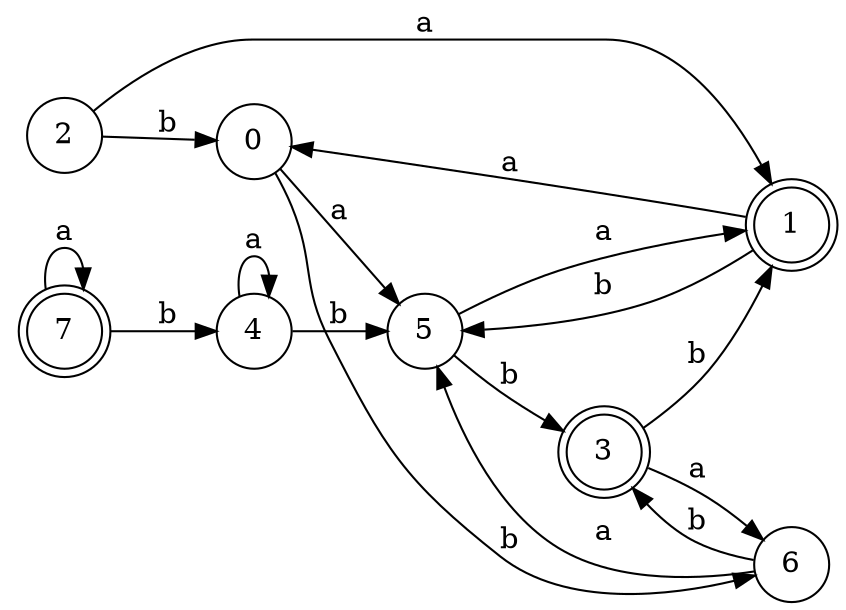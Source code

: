 digraph n7_5 {
__start0 [label="" shape="none"];

rankdir=LR;
size="8,5";

s0 [style="filled", color="black", fillcolor="white" shape="circle", label="0"];
s1 [style="rounded,filled", color="black", fillcolor="white" shape="doublecircle", label="1"];
s2 [style="filled", color="black", fillcolor="white" shape="circle", label="2"];
s3 [style="rounded,filled", color="black", fillcolor="white" shape="doublecircle", label="3"];
s4 [style="filled", color="black", fillcolor="white" shape="circle", label="4"];
s5 [style="filled", color="black", fillcolor="white" shape="circle", label="5"];
s6 [style="filled", color="black", fillcolor="white" shape="circle", label="6"];
s7 [style="rounded,filled", color="black", fillcolor="white" shape="doublecircle", label="7"];
s0 -> s5 [label="a"];
s0 -> s6 [label="b"];
s1 -> s0 [label="a"];
s1 -> s5 [label="b"];
s2 -> s1 [label="a"];
s2 -> s0 [label="b"];
s3 -> s6 [label="a"];
s3 -> s1 [label="b"];
s4 -> s4 [label="a"];
s4 -> s5 [label="b"];
s5 -> s1 [label="a"];
s5 -> s3 [label="b"];
s6 -> s5 [label="a"];
s6 -> s3 [label="b"];
s7 -> s7 [label="a"];
s7 -> s4 [label="b"];

}